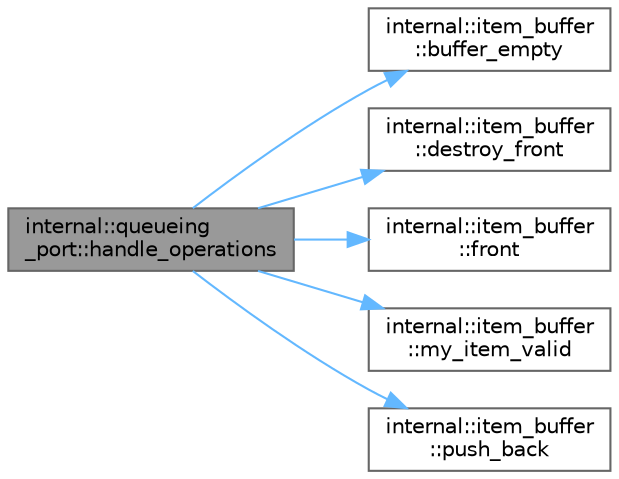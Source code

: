 digraph "internal::queueing_port::handle_operations"
{
 // LATEX_PDF_SIZE
  bgcolor="transparent";
  edge [fontname=Helvetica,fontsize=10,labelfontname=Helvetica,labelfontsize=10];
  node [fontname=Helvetica,fontsize=10,shape=box,height=0.2,width=0.4];
  rankdir="LR";
  Node1 [id="Node000001",label="internal::queueing\l_port::handle_operations",height=0.2,width=0.4,color="gray40", fillcolor="grey60", style="filled", fontcolor="black",tooltip=" "];
  Node1 -> Node2 [id="edge1_Node000001_Node000002",color="steelblue1",style="solid",tooltip=" "];
  Node2 [id="Node000002",label="internal::item_buffer\l::buffer_empty",height=0.2,width=0.4,color="grey40", fillcolor="white", style="filled",URL="$classinternal_1_1item__buffer.html#a527239ed0a009a98525916eb9e92efc8",tooltip=" "];
  Node1 -> Node3 [id="edge2_Node000001_Node000003",color="steelblue1",style="solid",tooltip=" "];
  Node3 [id="Node000003",label="internal::item_buffer\l::destroy_front",height=0.2,width=0.4,color="grey40", fillcolor="white", style="filled",URL="$classinternal_1_1item__buffer.html#aea1592a817f8e18e76e9ce0a101504ba",tooltip=" "];
  Node1 -> Node4 [id="edge3_Node000001_Node000004",color="steelblue1",style="solid",tooltip=" "];
  Node4 [id="Node000004",label="internal::item_buffer\l::front",height=0.2,width=0.4,color="grey40", fillcolor="white", style="filled",URL="$classinternal_1_1item__buffer.html#a757c1568ee462e9a57390faf2ffb67e5",tooltip=" "];
  Node1 -> Node5 [id="edge4_Node000001_Node000005",color="steelblue1",style="solid",tooltip=" "];
  Node5 [id="Node000005",label="internal::item_buffer\l::my_item_valid",height=0.2,width=0.4,color="grey40", fillcolor="white", style="filled",URL="$classinternal_1_1item__buffer.html#a999cb0fdab15e558023c73f396f37aa7",tooltip=" "];
  Node1 -> Node6 [id="edge5_Node000001_Node000006",color="steelblue1",style="solid",tooltip=" "];
  Node6 [id="Node000006",label="internal::item_buffer\l::push_back",height=0.2,width=0.4,color="grey40", fillcolor="white", style="filled",URL="$classinternal_1_1item__buffer.html#af38a26cfd513b9cc2a4f4440227b0f83",tooltip=" "];
}
